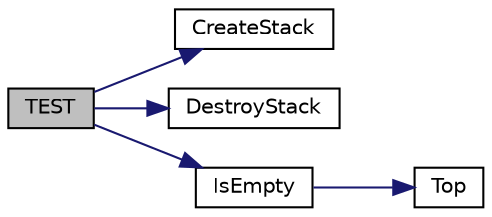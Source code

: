 digraph "TEST"
{
 // INTERACTIVE_SVG=YES
  edge [fontname="Helvetica",fontsize="10",labelfontname="Helvetica",labelfontsize="10"];
  node [fontname="Helvetica",fontsize="10",shape=record];
  rankdir="LR";
  Node108 [label="TEST",height=0.2,width=0.4,color="black", fillcolor="grey75", style="filled", fontcolor="black"];
  Node108 -> Node109 [color="midnightblue",fontsize="10",style="solid",fontname="Helvetica"];
  Node109 [label="CreateStack",height=0.2,width=0.4,color="black", fillcolor="white", style="filled",URL="$d5/d3e/_nlinhas_8h.html#ab6739548cea1cc9c9a66ac36cad97277"];
  Node108 -> Node110 [color="midnightblue",fontsize="10",style="solid",fontname="Helvetica"];
  Node110 [label="DestroyStack",height=0.2,width=0.4,color="black", fillcolor="white", style="filled",URL="$d5/d3e/_nlinhas_8h.html#aa81d697dcb1cf8b70ed83c1054a926b2"];
  Node108 -> Node111 [color="midnightblue",fontsize="10",style="solid",fontname="Helvetica"];
  Node111 [label="IsEmpty",height=0.2,width=0.4,color="black", fillcolor="white", style="filled",URL="$d5/d3e/_nlinhas_8h.html#a22434c1b1df6074d54b4b13e5a891c6b"];
  Node111 -> Node112 [color="midnightblue",fontsize="10",style="solid",fontname="Helvetica"];
  Node112 [label="Top",height=0.2,width=0.4,color="black", fillcolor="white", style="filled",URL="$db/d38/_nlinhas_8c.html#a6a154032624b6573f0fa1a2125616ebb"];
}
